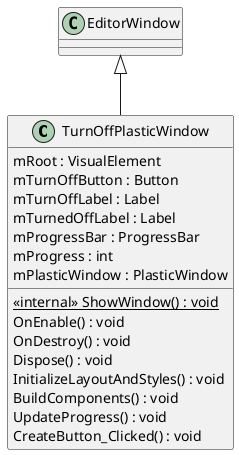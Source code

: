 @startuml
class TurnOffPlasticWindow {
    <<internal>> {static} ShowWindow() : void
    OnEnable() : void
    OnDestroy() : void
    Dispose() : void
    InitializeLayoutAndStyles() : void
    BuildComponents() : void
    UpdateProgress() : void
    CreateButton_Clicked() : void
    mRoot : VisualElement
    mTurnOffButton : Button
    mTurnOffLabel : Label
    mTurnedOffLabel : Label
    mProgressBar : ProgressBar
    mProgress : int
    mPlasticWindow : PlasticWindow
}
EditorWindow <|-- TurnOffPlasticWindow
@enduml
